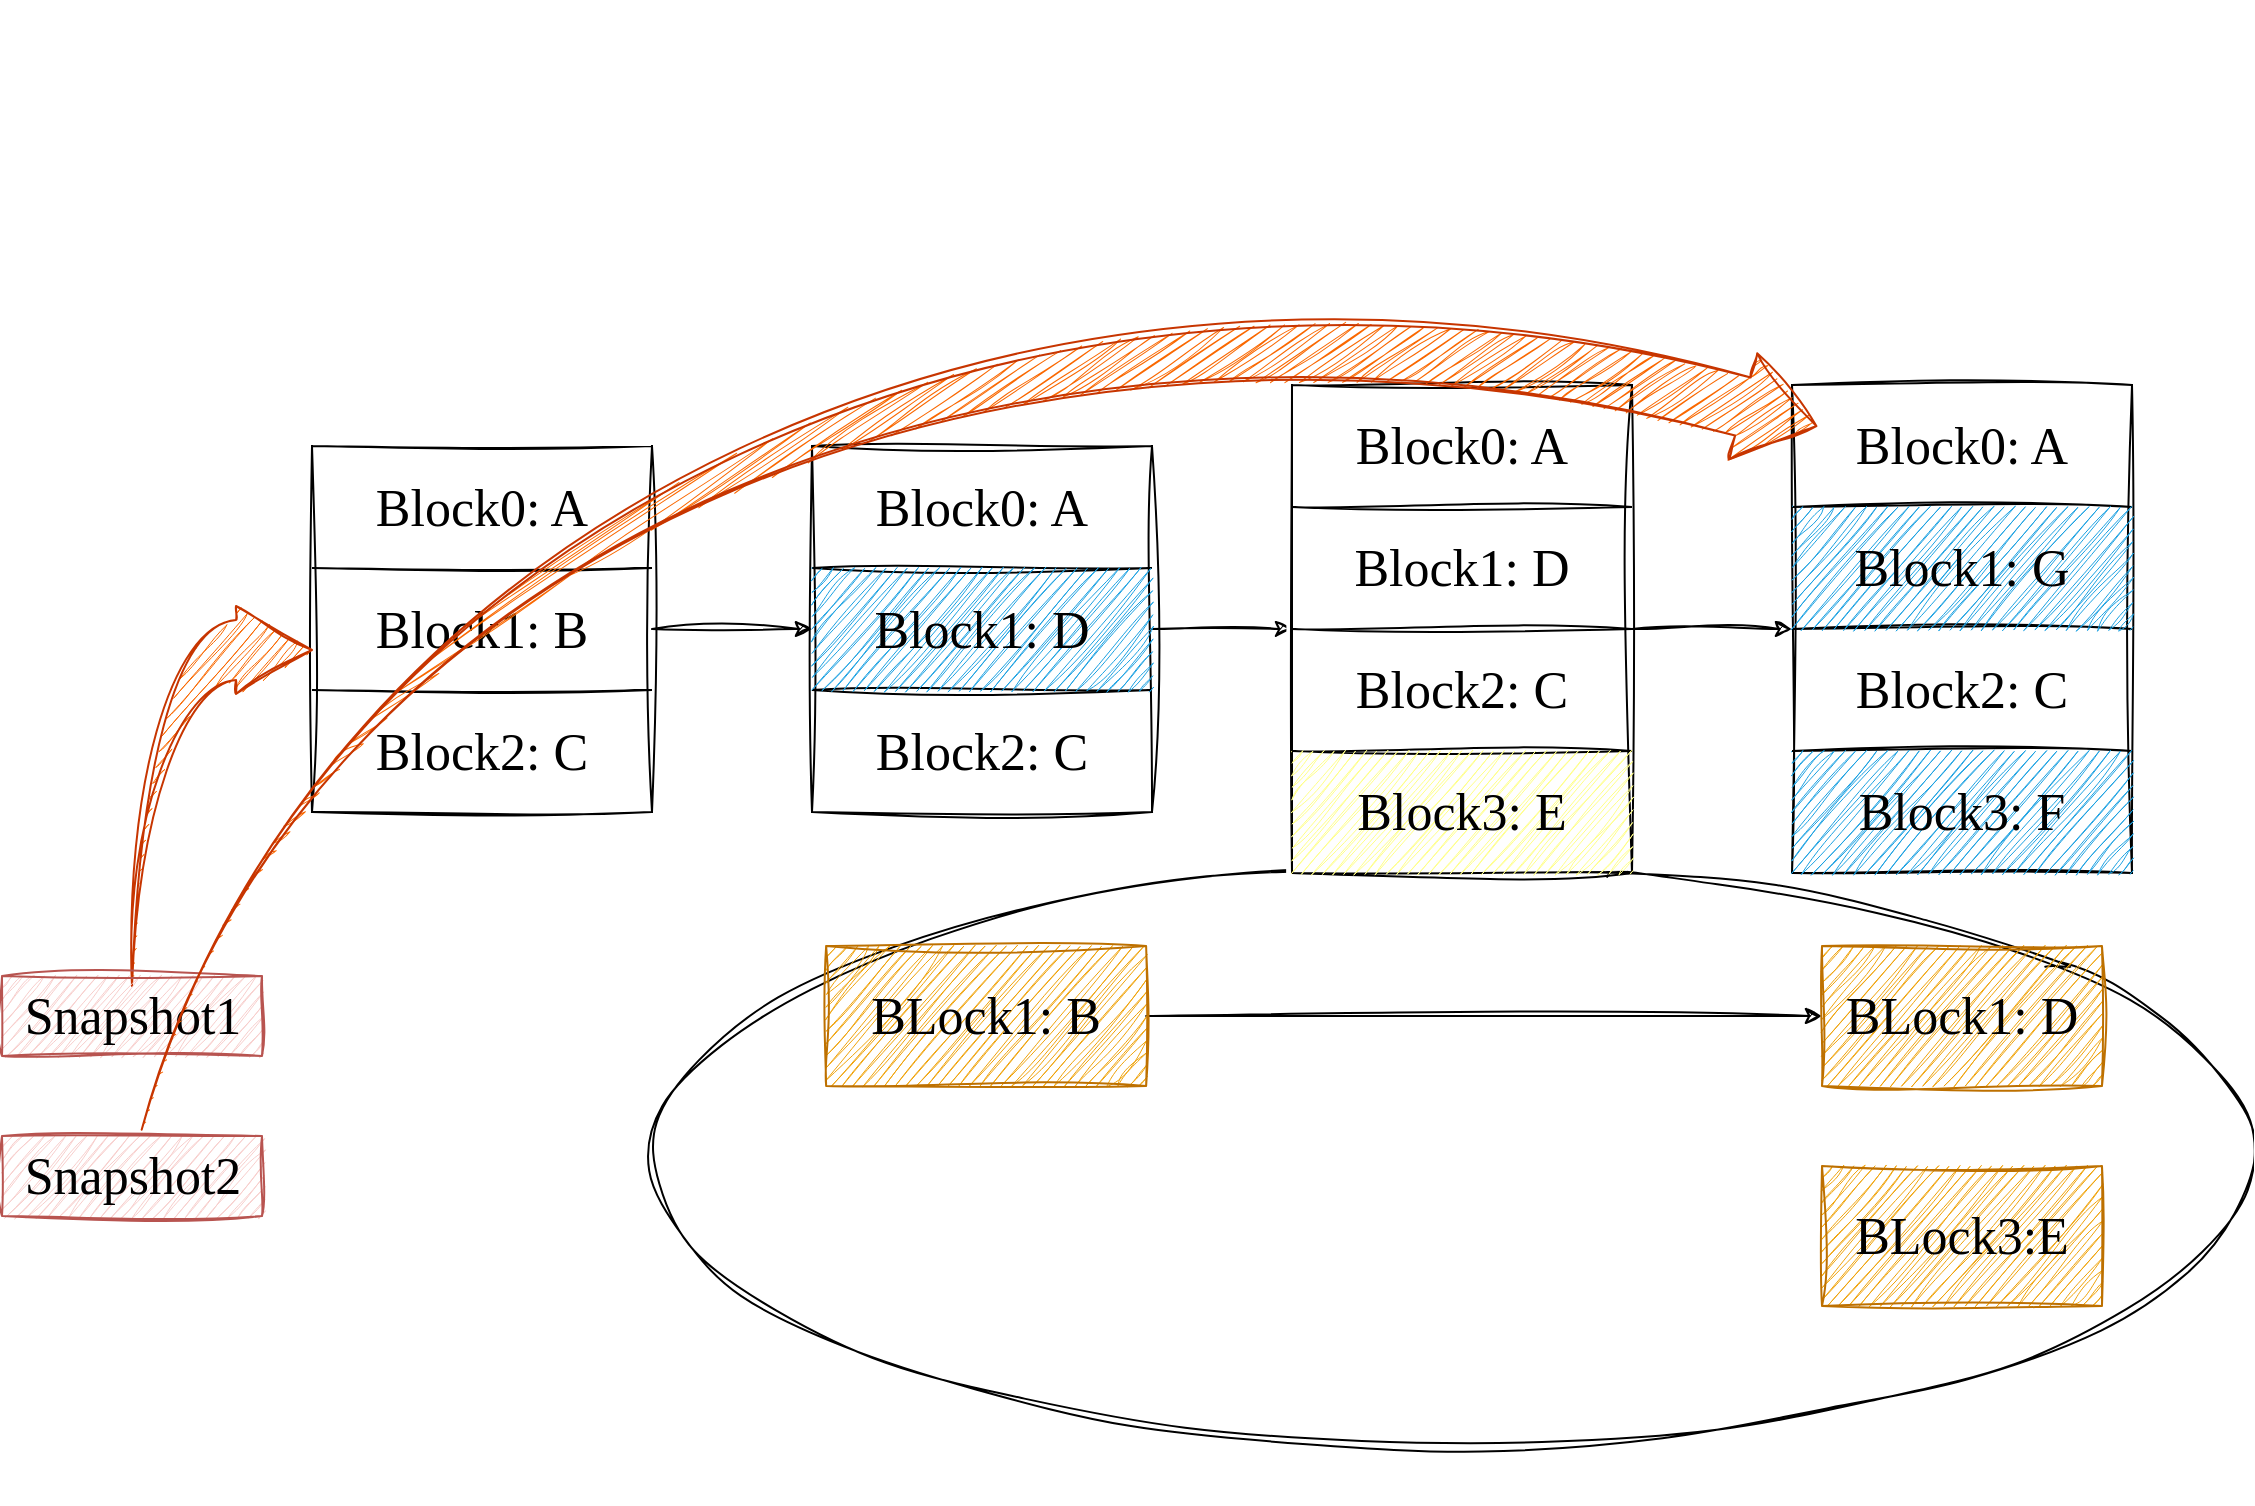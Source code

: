 <mxfile version="28.0.6">
  <diagram name="Page-1" id="7bjrZrW5TOF2zFG61s8D">
    <mxGraphModel dx="2305" dy="1045" grid="1" gridSize="10" guides="1" tooltips="1" connect="1" arrows="1" fold="1" page="1" pageScale="1" pageWidth="850" pageHeight="1100" math="0" shadow="0">
      <root>
        <mxCell id="0" />
        <mxCell id="1" parent="0" />
        <mxCell id="kji1EXSY_DbW-UMr9K9y-116" value="" style="ellipse;whiteSpace=wrap;html=1;hachureGap=4;fontFamily=Times New Roman;fontSize=26;sketch=1;curveFitting=1;jiggle=2;" vertex="1" parent="1">
          <mxGeometry x="260" y="450" width="800" height="290" as="geometry" />
        </mxCell>
        <mxCell id="kji1EXSY_DbW-UMr9K9y-71" value="" style="edgeStyle=orthogonalEdgeStyle;rounded=0;hachureGap=4;orthogonalLoop=1;jettySize=auto;html=1;fontFamily=Times New Roman;fontSize=26;sketch=1;curveFitting=1;jiggle=2;" edge="1" parent="1" source="kji1EXSY_DbW-UMr9K9y-38" target="kji1EXSY_DbW-UMr9K9y-64">
          <mxGeometry relative="1" as="geometry" />
        </mxCell>
        <mxCell id="kji1EXSY_DbW-UMr9K9y-38" value="" style="shape=table;startSize=0;container=1;collapsible=0;childLayout=tableLayout;fontSize=26;hachureGap=4;fontFamily=Times New Roman;columnLines=1;rowLines=1;absoluteArcSize=0;sketch=1;curveFitting=1;jiggle=2;" vertex="1" parent="1">
          <mxGeometry x="90" y="240" width="170" height="183" as="geometry" />
        </mxCell>
        <mxCell id="kji1EXSY_DbW-UMr9K9y-39" value="" style="shape=tableRow;horizontal=0;startSize=0;swimlaneHead=0;swimlaneBody=0;strokeColor=inherit;top=0;left=0;bottom=0;right=0;collapsible=0;dropTarget=0;fillColor=none;points=[[0,0.5],[1,0.5]];portConstraint=eastwest;fontSize=26;hachureGap=4;fontFamily=Times New Roman;sketch=1;curveFitting=1;jiggle=2;" vertex="1" parent="kji1EXSY_DbW-UMr9K9y-38">
          <mxGeometry width="170" height="61" as="geometry" />
        </mxCell>
        <mxCell id="kji1EXSY_DbW-UMr9K9y-40" value="Block0: A" style="shape=partialRectangle;html=1;whiteSpace=wrap;connectable=0;strokeColor=inherit;overflow=hidden;fillColor=none;top=0;left=0;bottom=0;right=0;pointerEvents=1;fontSize=26;hachureGap=4;fontFamily=Times New Roman;sketch=1;curveFitting=1;jiggle=2;" vertex="1" parent="kji1EXSY_DbW-UMr9K9y-39">
          <mxGeometry width="170" height="61" as="geometry">
            <mxRectangle width="170" height="61" as="alternateBounds" />
          </mxGeometry>
        </mxCell>
        <mxCell id="kji1EXSY_DbW-UMr9K9y-43" value="" style="shape=tableRow;horizontal=0;startSize=0;swimlaneHead=0;swimlaneBody=0;strokeColor=inherit;top=0;left=0;bottom=0;right=0;collapsible=0;dropTarget=0;fillColor=none;points=[[0,0.5],[1,0.5]];portConstraint=eastwest;fontSize=26;hachureGap=4;fontFamily=Times New Roman;sketch=1;curveFitting=1;jiggle=2;" vertex="1" parent="kji1EXSY_DbW-UMr9K9y-38">
          <mxGeometry y="61" width="170" height="61" as="geometry" />
        </mxCell>
        <mxCell id="kji1EXSY_DbW-UMr9K9y-44" value="Block1: B" style="shape=partialRectangle;html=1;whiteSpace=wrap;connectable=0;strokeColor=inherit;overflow=hidden;fillColor=none;top=0;left=0;bottom=0;right=0;pointerEvents=1;fontSize=26;hachureGap=4;fontFamily=Times New Roman;sketch=1;curveFitting=1;jiggle=2;" vertex="1" parent="kji1EXSY_DbW-UMr9K9y-43">
          <mxGeometry width="170" height="61" as="geometry">
            <mxRectangle width="170" height="61" as="alternateBounds" />
          </mxGeometry>
        </mxCell>
        <mxCell id="kji1EXSY_DbW-UMr9K9y-47" value="" style="shape=tableRow;horizontal=0;startSize=0;swimlaneHead=0;swimlaneBody=0;strokeColor=inherit;top=0;left=0;bottom=0;right=0;collapsible=0;dropTarget=0;fillColor=none;points=[[0,0.5],[1,0.5]];portConstraint=eastwest;fontSize=26;hachureGap=4;fontFamily=Times New Roman;sketch=1;curveFitting=1;jiggle=2;" vertex="1" parent="kji1EXSY_DbW-UMr9K9y-38">
          <mxGeometry y="122" width="170" height="61" as="geometry" />
        </mxCell>
        <mxCell id="kji1EXSY_DbW-UMr9K9y-48" value="Block2: C" style="shape=partialRectangle;html=1;whiteSpace=wrap;connectable=0;strokeColor=inherit;overflow=hidden;fillColor=none;top=0;left=0;bottom=0;right=0;pointerEvents=1;fontSize=26;hachureGap=4;fontFamily=Times New Roman;sketch=1;curveFitting=1;jiggle=2;" vertex="1" parent="kji1EXSY_DbW-UMr9K9y-47">
          <mxGeometry width="170" height="61" as="geometry">
            <mxRectangle width="170" height="61" as="alternateBounds" />
          </mxGeometry>
        </mxCell>
        <mxCell id="kji1EXSY_DbW-UMr9K9y-60" value="" style="html=1;shadow=0;dashed=0;align=center;verticalAlign=middle;shape=mxgraph.arrows2.jumpInArrow;dy=15;dx=38;arrowHead=44;hachureGap=4;fontFamily=Times New Roman;fontSize=26;fillColor=#fa6800;fontColor=#000000;strokeColor=#C73500;sketch=1;curveFitting=1;jiggle=2;" vertex="1" parent="1">
          <mxGeometry y="320" width="90" height="190" as="geometry" />
        </mxCell>
        <mxCell id="kji1EXSY_DbW-UMr9K9y-61" value="Snapshot1" style="text;html=1;align=center;verticalAlign=middle;resizable=0;points=[];autosize=1;fontFamily=Times New Roman;fontSize=26;fillColor=#f8cecc;strokeColor=#b85450;sketch=1;curveFitting=1;jiggle=2;" vertex="1" parent="1">
          <mxGeometry x="-65" y="505" width="130" height="40" as="geometry" />
        </mxCell>
        <mxCell id="kji1EXSY_DbW-UMr9K9y-83" value="" style="edgeStyle=orthogonalEdgeStyle;rounded=0;hachureGap=4;orthogonalLoop=1;jettySize=auto;html=1;fontFamily=Times New Roman;fontSize=26;sketch=1;curveFitting=1;jiggle=2;" edge="1" parent="1" source="kji1EXSY_DbW-UMr9K9y-64" target="kji1EXSY_DbW-UMr9K9y-76">
          <mxGeometry relative="1" as="geometry" />
        </mxCell>
        <mxCell id="kji1EXSY_DbW-UMr9K9y-64" value="" style="shape=table;startSize=0;container=1;collapsible=0;childLayout=tableLayout;fontSize=26;hachureGap=4;fontFamily=Times New Roman;columnLines=1;rowLines=1;absoluteArcSize=0;sketch=1;curveFitting=1;jiggle=2;" vertex="1" parent="1">
          <mxGeometry x="340" y="240" width="170" height="183" as="geometry" />
        </mxCell>
        <mxCell id="kji1EXSY_DbW-UMr9K9y-65" value="" style="shape=tableRow;horizontal=0;startSize=0;swimlaneHead=0;swimlaneBody=0;strokeColor=inherit;top=0;left=0;bottom=0;right=0;collapsible=0;dropTarget=0;fillColor=none;points=[[0,0.5],[1,0.5]];portConstraint=eastwest;fontSize=26;hachureGap=4;fontFamily=Times New Roman;sketch=1;curveFitting=1;jiggle=2;" vertex="1" parent="kji1EXSY_DbW-UMr9K9y-64">
          <mxGeometry width="170" height="61" as="geometry" />
        </mxCell>
        <mxCell id="kji1EXSY_DbW-UMr9K9y-66" value="Block0: A" style="shape=partialRectangle;html=1;whiteSpace=wrap;connectable=0;strokeColor=inherit;overflow=hidden;fillColor=none;top=0;left=0;bottom=0;right=0;pointerEvents=1;fontSize=26;hachureGap=4;fontFamily=Times New Roman;sketch=1;curveFitting=1;jiggle=2;" vertex="1" parent="kji1EXSY_DbW-UMr9K9y-65">
          <mxGeometry width="170" height="61" as="geometry">
            <mxRectangle width="170" height="61" as="alternateBounds" />
          </mxGeometry>
        </mxCell>
        <mxCell id="kji1EXSY_DbW-UMr9K9y-67" value="" style="shape=tableRow;horizontal=0;startSize=0;swimlaneHead=0;swimlaneBody=0;strokeColor=inherit;top=0;left=0;bottom=0;right=0;collapsible=0;dropTarget=0;fillColor=none;points=[[0,0.5],[1,0.5]];portConstraint=eastwest;fontSize=26;hachureGap=4;fontFamily=Times New Roman;sketch=1;curveFitting=1;jiggle=2;" vertex="1" parent="kji1EXSY_DbW-UMr9K9y-64">
          <mxGeometry y="61" width="170" height="61" as="geometry" />
        </mxCell>
        <mxCell id="kji1EXSY_DbW-UMr9K9y-68" value="Block1: D" style="shape=partialRectangle;html=1;whiteSpace=wrap;connectable=0;strokeColor=#006EAF;overflow=hidden;fillColor=#1ba1e2;top=0;left=0;bottom=0;right=0;pointerEvents=1;fontSize=26;hachureGap=4;fontFamily=Times New Roman;fontColor=#000000;sketch=1;curveFitting=1;jiggle=2;" vertex="1" parent="kji1EXSY_DbW-UMr9K9y-67">
          <mxGeometry width="170" height="61" as="geometry">
            <mxRectangle width="170" height="61" as="alternateBounds" />
          </mxGeometry>
        </mxCell>
        <mxCell id="kji1EXSY_DbW-UMr9K9y-69" value="" style="shape=tableRow;horizontal=0;startSize=0;swimlaneHead=0;swimlaneBody=0;strokeColor=inherit;top=0;left=0;bottom=0;right=0;collapsible=0;dropTarget=0;fillColor=none;points=[[0,0.5],[1,0.5]];portConstraint=eastwest;fontSize=26;hachureGap=4;fontFamily=Times New Roman;sketch=1;curveFitting=1;jiggle=2;" vertex="1" parent="kji1EXSY_DbW-UMr9K9y-64">
          <mxGeometry y="122" width="170" height="61" as="geometry" />
        </mxCell>
        <mxCell id="kji1EXSY_DbW-UMr9K9y-70" value="Block2: C" style="shape=partialRectangle;html=1;whiteSpace=wrap;connectable=0;strokeColor=inherit;overflow=hidden;fillColor=none;top=0;left=0;bottom=0;right=0;pointerEvents=1;fontSize=26;hachureGap=4;fontFamily=Times New Roman;sketch=1;curveFitting=1;jiggle=2;" vertex="1" parent="kji1EXSY_DbW-UMr9K9y-69">
          <mxGeometry width="170" height="61" as="geometry">
            <mxRectangle width="170" height="61" as="alternateBounds" />
          </mxGeometry>
        </mxCell>
        <mxCell id="kji1EXSY_DbW-UMr9K9y-101" value="" style="edgeStyle=orthogonalEdgeStyle;rounded=0;hachureGap=4;orthogonalLoop=1;jettySize=auto;html=1;fontFamily=Times New Roman;fontSize=26;sketch=1;curveFitting=1;jiggle=2;" edge="1" parent="1" source="kji1EXSY_DbW-UMr9K9y-72" target="kji1EXSY_DbW-UMr9K9y-100">
          <mxGeometry relative="1" as="geometry" />
        </mxCell>
        <mxCell id="kji1EXSY_DbW-UMr9K9y-72" value="BLock1: B" style="whiteSpace=wrap;html=1;hachureGap=4;fontFamily=Times New Roman;fontSize=26;fillColor=#f0a30a;strokeColor=#BD7000;fontColor=#000000;labelBackgroundColor=none;sketch=1;curveFitting=1;jiggle=2;" vertex="1" parent="1">
          <mxGeometry x="347.07" y="490" width="160" height="70" as="geometry" />
        </mxCell>
        <mxCell id="kji1EXSY_DbW-UMr9K9y-75" value="Snapshot2" style="text;html=1;align=center;verticalAlign=middle;resizable=0;points=[];autosize=1;strokeColor=#b85450;fillColor=#f8cecc;fontFamily=Times New Roman;fontSize=26;sketch=1;curveFitting=1;jiggle=2;" vertex="1" parent="1">
          <mxGeometry x="-65" y="585" width="130" height="40" as="geometry" />
        </mxCell>
        <mxCell id="kji1EXSY_DbW-UMr9K9y-96" value="" style="edgeStyle=orthogonalEdgeStyle;rounded=0;hachureGap=4;orthogonalLoop=1;jettySize=auto;html=1;fontFamily=Times New Roman;fontSize=26;sketch=1;curveFitting=1;jiggle=2;" edge="1" parent="1" source="kji1EXSY_DbW-UMr9K9y-76" target="kji1EXSY_DbW-UMr9K9y-87">
          <mxGeometry relative="1" as="geometry" />
        </mxCell>
        <mxCell id="kji1EXSY_DbW-UMr9K9y-76" value="" style="shape=table;startSize=0;container=1;collapsible=0;childLayout=tableLayout;fontSize=26;hachureGap=4;fontFamily=Times New Roman;columnLines=1;rowLines=1;absoluteArcSize=0;sketch=1;curveFitting=1;jiggle=2;" vertex="1" parent="1">
          <mxGeometry x="580" y="209.5" width="170" height="244" as="geometry" />
        </mxCell>
        <mxCell id="kji1EXSY_DbW-UMr9K9y-77" value="" style="shape=tableRow;horizontal=0;startSize=0;swimlaneHead=0;swimlaneBody=0;strokeColor=inherit;top=0;left=0;bottom=0;right=0;collapsible=0;dropTarget=0;fillColor=none;points=[[0,0.5],[1,0.5]];portConstraint=eastwest;fontSize=26;hachureGap=4;fontFamily=Times New Roman;sketch=1;curveFitting=1;jiggle=2;" vertex="1" parent="kji1EXSY_DbW-UMr9K9y-76">
          <mxGeometry width="170" height="61" as="geometry" />
        </mxCell>
        <mxCell id="kji1EXSY_DbW-UMr9K9y-78" value="Block0: A" style="shape=partialRectangle;html=1;whiteSpace=wrap;connectable=0;strokeColor=inherit;overflow=hidden;fillColor=none;top=0;left=0;bottom=0;right=0;pointerEvents=1;fontSize=26;hachureGap=4;fontFamily=Times New Roman;sketch=1;curveFitting=1;jiggle=2;" vertex="1" parent="kji1EXSY_DbW-UMr9K9y-77">
          <mxGeometry width="170" height="61" as="geometry">
            <mxRectangle width="170" height="61" as="alternateBounds" />
          </mxGeometry>
        </mxCell>
        <mxCell id="kji1EXSY_DbW-UMr9K9y-79" value="" style="shape=tableRow;horizontal=0;startSize=0;swimlaneHead=0;swimlaneBody=0;strokeColor=inherit;top=0;left=0;bottom=0;right=0;collapsible=0;dropTarget=0;fillColor=none;points=[[0,0.5],[1,0.5]];portConstraint=eastwest;fontSize=26;hachureGap=4;fontFamily=Times New Roman;sketch=1;curveFitting=1;jiggle=2;" vertex="1" parent="kji1EXSY_DbW-UMr9K9y-76">
          <mxGeometry y="61" width="170" height="61" as="geometry" />
        </mxCell>
        <mxCell id="kji1EXSY_DbW-UMr9K9y-80" value="Block1: D" style="shape=partialRectangle;html=1;whiteSpace=wrap;connectable=0;strokeColor=inherit;overflow=hidden;fillColor=none;top=0;left=0;bottom=0;right=0;pointerEvents=1;fontSize=26;hachureGap=4;fontFamily=Times New Roman;sketch=1;curveFitting=1;jiggle=2;" vertex="1" parent="kji1EXSY_DbW-UMr9K9y-79">
          <mxGeometry width="170" height="61" as="geometry">
            <mxRectangle width="170" height="61" as="alternateBounds" />
          </mxGeometry>
        </mxCell>
        <mxCell id="kji1EXSY_DbW-UMr9K9y-84" value="" style="shape=tableRow;horizontal=0;startSize=0;swimlaneHead=0;swimlaneBody=0;strokeColor=inherit;top=0;left=0;bottom=0;right=0;collapsible=0;dropTarget=0;fillColor=none;points=[[0,0.5],[1,0.5]];portConstraint=eastwest;fontSize=26;hachureGap=4;fontFamily=Times New Roman;sketch=1;curveFitting=1;jiggle=2;" vertex="1" parent="kji1EXSY_DbW-UMr9K9y-76">
          <mxGeometry y="122" width="170" height="61" as="geometry" />
        </mxCell>
        <mxCell id="kji1EXSY_DbW-UMr9K9y-85" value="Block2: C" style="shape=partialRectangle;html=1;whiteSpace=wrap;connectable=0;strokeColor=inherit;overflow=hidden;fillColor=none;top=0;left=0;bottom=0;right=0;pointerEvents=1;fontSize=26;hachureGap=4;fontFamily=Times New Roman;sketch=1;curveFitting=1;jiggle=2;" vertex="1" parent="kji1EXSY_DbW-UMr9K9y-84">
          <mxGeometry width="170" height="61" as="geometry">
            <mxRectangle width="170" height="61" as="alternateBounds" />
          </mxGeometry>
        </mxCell>
        <mxCell id="kji1EXSY_DbW-UMr9K9y-81" value="" style="shape=tableRow;horizontal=0;startSize=0;swimlaneHead=0;swimlaneBody=0;strokeColor=inherit;top=0;left=0;bottom=0;right=0;collapsible=0;dropTarget=0;fillColor=none;points=[[0,0.5],[1,0.5]];portConstraint=eastwest;fontSize=26;hachureGap=4;fontFamily=Times New Roman;sketch=1;curveFitting=1;jiggle=2;" vertex="1" parent="kji1EXSY_DbW-UMr9K9y-76">
          <mxGeometry y="183" width="170" height="61" as="geometry" />
        </mxCell>
        <mxCell id="kji1EXSY_DbW-UMr9K9y-82" value="Block3: E" style="shape=partialRectangle;html=1;whiteSpace=wrap;connectable=0;strokeColor=#36393d;overflow=hidden;fillColor=#ffff88;top=0;left=0;bottom=0;right=0;pointerEvents=1;fontSize=26;hachureGap=4;fontFamily=Times New Roman;sketch=1;curveFitting=1;jiggle=2;" vertex="1" parent="kji1EXSY_DbW-UMr9K9y-81">
          <mxGeometry width="170" height="61" as="geometry">
            <mxRectangle width="170" height="61" as="alternateBounds" />
          </mxGeometry>
        </mxCell>
        <mxCell id="kji1EXSY_DbW-UMr9K9y-87" value="" style="shape=table;startSize=0;container=1;collapsible=0;childLayout=tableLayout;fontSize=26;hachureGap=4;fontFamily=Times New Roman;columnLines=1;rowLines=1;absoluteArcSize=0;sketch=1;curveFitting=1;jiggle=2;" vertex="1" parent="1">
          <mxGeometry x="830" y="209.5" width="170" height="244" as="geometry" />
        </mxCell>
        <mxCell id="kji1EXSY_DbW-UMr9K9y-88" value="" style="shape=tableRow;horizontal=0;startSize=0;swimlaneHead=0;swimlaneBody=0;strokeColor=inherit;top=0;left=0;bottom=0;right=0;collapsible=0;dropTarget=0;fillColor=none;points=[[0,0.5],[1,0.5]];portConstraint=eastwest;fontSize=26;hachureGap=4;fontFamily=Times New Roman;sketch=1;curveFitting=1;jiggle=2;" vertex="1" parent="kji1EXSY_DbW-UMr9K9y-87">
          <mxGeometry width="170" height="61" as="geometry" />
        </mxCell>
        <mxCell id="kji1EXSY_DbW-UMr9K9y-89" value="Block0: A" style="shape=partialRectangle;html=1;whiteSpace=wrap;connectable=0;strokeColor=inherit;overflow=hidden;fillColor=none;top=0;left=0;bottom=0;right=0;pointerEvents=1;fontSize=26;hachureGap=4;fontFamily=Times New Roman;sketch=1;curveFitting=1;jiggle=2;" vertex="1" parent="kji1EXSY_DbW-UMr9K9y-88">
          <mxGeometry width="170" height="61" as="geometry">
            <mxRectangle width="170" height="61" as="alternateBounds" />
          </mxGeometry>
        </mxCell>
        <mxCell id="kji1EXSY_DbW-UMr9K9y-90" value="" style="shape=tableRow;horizontal=0;startSize=0;swimlaneHead=0;swimlaneBody=0;strokeColor=#006EAF;top=0;left=0;bottom=0;right=0;collapsible=0;dropTarget=0;fillColor=#1ba1e2;points=[[0,0.5],[1,0.5]];portConstraint=eastwest;fontSize=26;hachureGap=4;fontFamily=Times New Roman;fontColor=#ffffff;sketch=1;curveFitting=1;jiggle=2;" vertex="1" parent="kji1EXSY_DbW-UMr9K9y-87">
          <mxGeometry y="61" width="170" height="61" as="geometry" />
        </mxCell>
        <mxCell id="kji1EXSY_DbW-UMr9K9y-91" value="Block1: G" style="shape=partialRectangle;html=1;whiteSpace=wrap;connectable=0;strokeColor=inherit;overflow=hidden;fillColor=none;top=0;left=0;bottom=0;right=0;pointerEvents=1;fontSize=26;hachureGap=4;fontFamily=Times New Roman;sketch=1;curveFitting=1;jiggle=2;" vertex="1" parent="kji1EXSY_DbW-UMr9K9y-90">
          <mxGeometry width="170" height="61" as="geometry">
            <mxRectangle width="170" height="61" as="alternateBounds" />
          </mxGeometry>
        </mxCell>
        <mxCell id="kji1EXSY_DbW-UMr9K9y-92" value="" style="shape=tableRow;horizontal=0;startSize=0;swimlaneHead=0;swimlaneBody=0;strokeColor=inherit;top=0;left=0;bottom=0;right=0;collapsible=0;dropTarget=0;fillColor=none;points=[[0,0.5],[1,0.5]];portConstraint=eastwest;fontSize=26;hachureGap=4;fontFamily=Times New Roman;sketch=1;curveFitting=1;jiggle=2;" vertex="1" parent="kji1EXSY_DbW-UMr9K9y-87">
          <mxGeometry y="122" width="170" height="61" as="geometry" />
        </mxCell>
        <mxCell id="kji1EXSY_DbW-UMr9K9y-93" value="Block2: C" style="shape=partialRectangle;html=1;whiteSpace=wrap;connectable=0;strokeColor=inherit;overflow=hidden;fillColor=none;top=0;left=0;bottom=0;right=0;pointerEvents=1;fontSize=26;hachureGap=4;fontFamily=Times New Roman;sketch=1;curveFitting=1;jiggle=2;" vertex="1" parent="kji1EXSY_DbW-UMr9K9y-92">
          <mxGeometry width="170" height="61" as="geometry">
            <mxRectangle width="170" height="61" as="alternateBounds" />
          </mxGeometry>
        </mxCell>
        <mxCell id="kji1EXSY_DbW-UMr9K9y-94" value="" style="shape=tableRow;horizontal=0;startSize=0;swimlaneHead=0;swimlaneBody=0;strokeColor=#006EAF;top=0;left=0;bottom=0;right=0;collapsible=0;dropTarget=0;fillColor=#1ba1e2;points=[[0,0.5],[1,0.5]];portConstraint=eastwest;fontSize=26;hachureGap=4;fontFamily=Times New Roman;fontColor=#ffffff;sketch=1;curveFitting=1;jiggle=2;" vertex="1" parent="kji1EXSY_DbW-UMr9K9y-87">
          <mxGeometry y="183" width="170" height="61" as="geometry" />
        </mxCell>
        <mxCell id="kji1EXSY_DbW-UMr9K9y-95" value="Block3: F" style="shape=partialRectangle;html=1;whiteSpace=wrap;connectable=0;strokeColor=inherit;overflow=hidden;fillColor=none;top=0;left=0;bottom=0;right=0;pointerEvents=1;fontSize=26;hachureGap=4;fontFamily=Times New Roman;sketch=1;curveFitting=1;jiggle=2;" vertex="1" parent="kji1EXSY_DbW-UMr9K9y-94">
          <mxGeometry width="170" height="61" as="geometry">
            <mxRectangle width="170" height="61" as="alternateBounds" />
          </mxGeometry>
        </mxCell>
        <mxCell id="kji1EXSY_DbW-UMr9K9y-100" value="BLock1: D" style="whiteSpace=wrap;html=1;hachureGap=4;fontFamily=Times New Roman;fontSize=26;fillColor=#f0a30a;strokeColor=#BD7000;fontColor=#000000;sketch=1;curveFitting=1;jiggle=2;" vertex="1" parent="1">
          <mxGeometry x="845" y="490" width="140" height="70" as="geometry" />
        </mxCell>
        <mxCell id="kji1EXSY_DbW-UMr9K9y-109" value="" style="html=1;shadow=0;dashed=0;align=center;verticalAlign=middle;shape=mxgraph.arrows2.jumpInArrow;dy=15;dx=38;arrowHead=55;hachureGap=4;fontFamily=Times New Roman;movable=1;resizable=1;rotatable=1;deletable=1;editable=1;locked=0;connectable=1;rotation=15;fontSize=26;fillColor=#fa6800;fontColor=#000000;strokeColor=#C73500;sketch=1;curveFitting=1;jiggle=2;" vertex="1" parent="1">
          <mxGeometry x="68.18" y="100.65" width="717.78" height="584.05" as="geometry" />
        </mxCell>
        <mxCell id="kji1EXSY_DbW-UMr9K9y-112" value="BLock3:E" style="whiteSpace=wrap;html=1;hachureGap=4;fontFamily=Times New Roman;fontSize=26;fillColor=#f0a30a;strokeColor=#BD7000;fontColor=#000000;sketch=1;curveFitting=1;jiggle=2;" vertex="1" parent="1">
          <mxGeometry x="845" y="600" width="140" height="70" as="geometry" />
        </mxCell>
      </root>
    </mxGraphModel>
  </diagram>
</mxfile>
